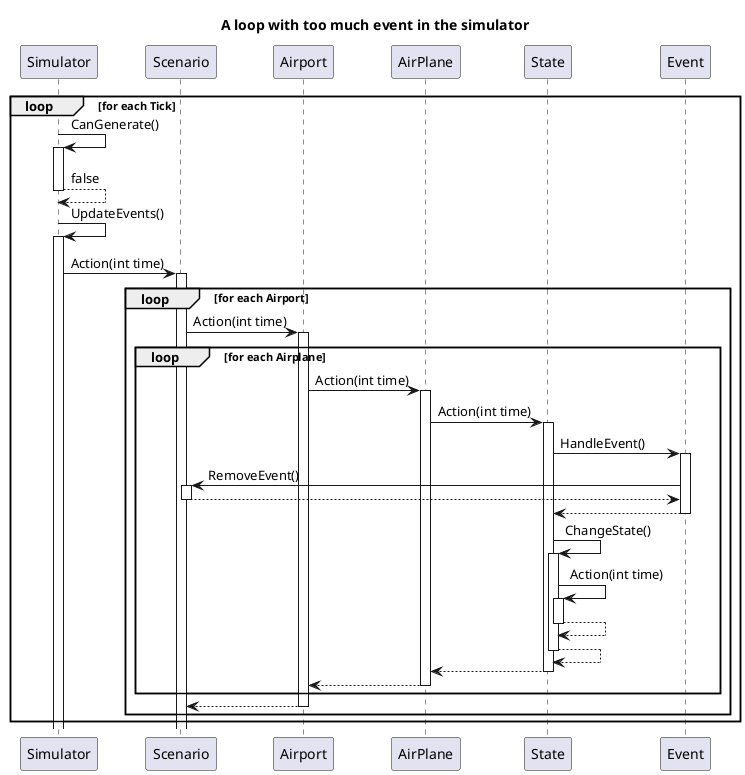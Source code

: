 @startuml Loop in simulator
title A loop with too much event in the simulator
'hello jp
loop for each Tick
Simulator -> Simulator ++: CanGenerate()
return false
Simulator -> Simulator ++: UpdateEvents()
Simulator -> Scenario ++: Action(int time)
    loop for each Airport
        Scenario -> Airport ++: Action(int time)
        loop for each Airplane
            Airport -> AirPlane ++: Action(int time)
            AirPlane -> State ++: Action(int time)
            State -> Event ++: HandleEvent()
            Event -> Scenario ++: RemoveEvent()
            return
            return
            State -> State ++: ChangeState()
            State -> State ++: Action(int time)
            return
            return
            return
            return
            
            /'group if airplane is a FightPlane
                Airport -> FightPlane ++: Action(int time)
                FightPlane -> Fight ++: Action(int time)
                Fight -> EventFight ++: HandleEvent()
                EventFight -> Scenario ++: RemoveEvent()
                
                return 
                return
                return
                return
            end
            group if airplane is a ScoutPlane
                Airport -> ScoutPlane ++: Action(int time)
                ScoutPlane -> Scout ++: Action(int time)
                Scout -> EventScout ++: HandleEvent()
                return
                return
                return
            end
            
            group if airplane is a TransportPlane
                Airport -> TransportPlane ++: Action(int time)
                TransportPlane -> Transport ++: Action(int tim)
                Transport -> EventClient ++: HandleEvent()
                EventClient -> Scenario ++: RemoveEvent()
                return
                return
                Transport -> Transport ++: ChangeState(int time)
                return
                return
                return
                
            end
            group if airplane is a RescuePlane
               Airport -> RescuePlane ++: Action(int time)
               RescuePlane -> Rescue ++: Action(int time)
               Rescue -> EventRescue ++: HandleEvent()
               return
               return
               return
            end
            '/
        end
        return
    end
end


@enduml
